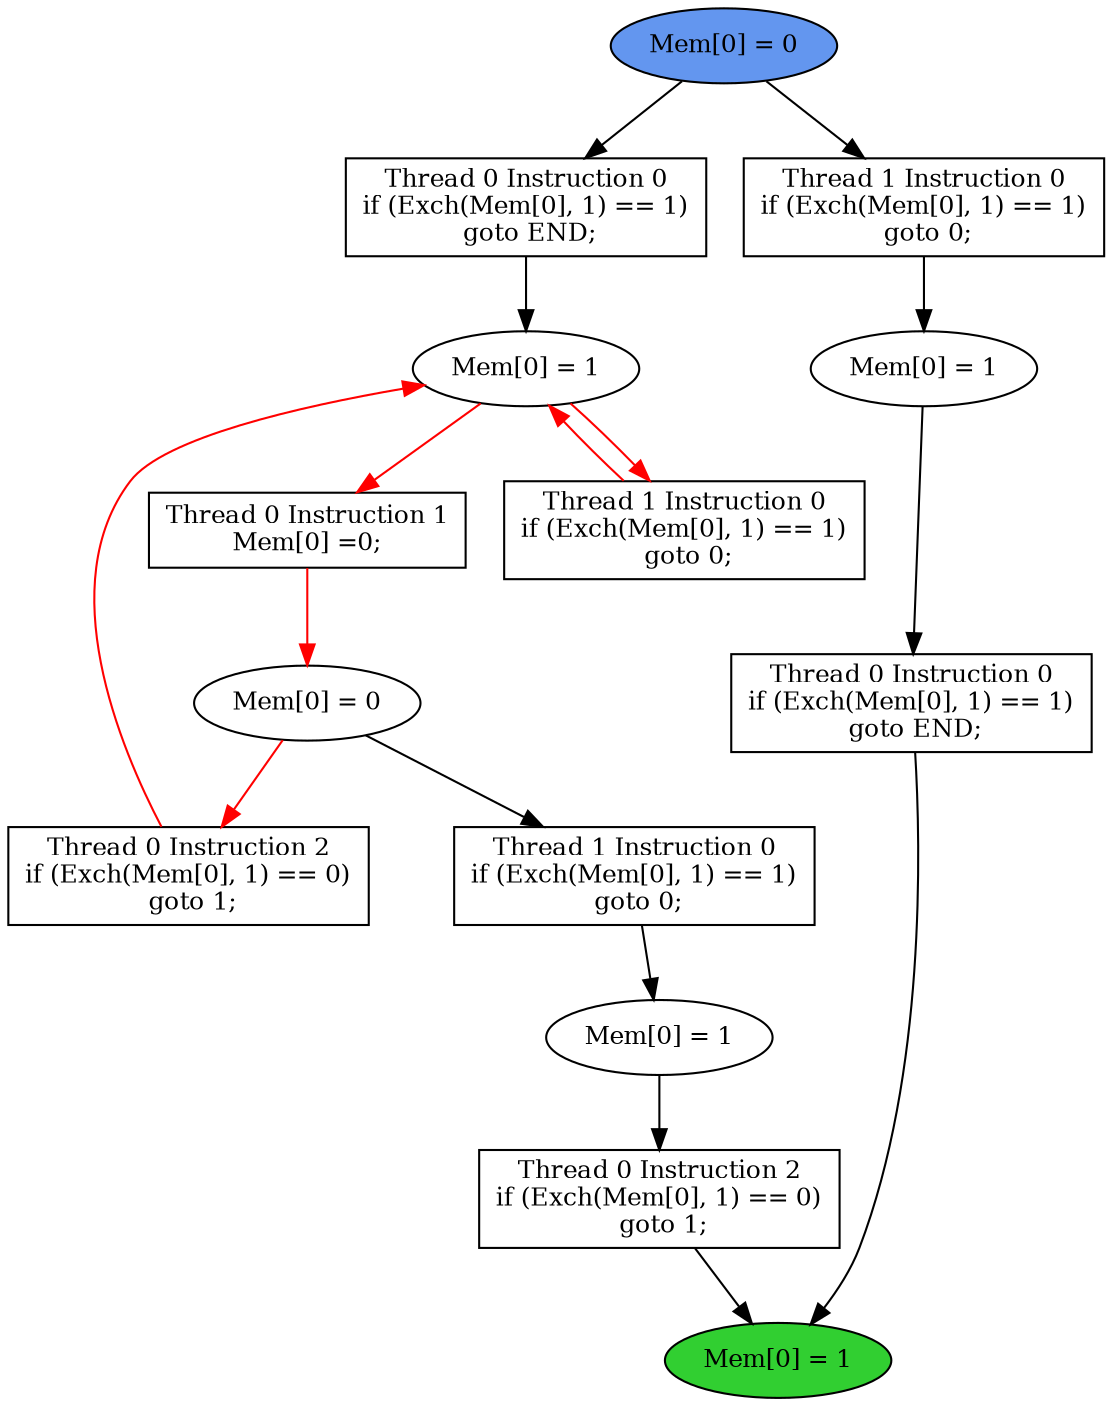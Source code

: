 digraph "graph" {
graph [fontsize=12]
node [fontsize=12]
edge [fontsize=12]
rankdir=TB;
"N13" -> "N9" [uuid = "<A0, END>", color = "#000000", fontcolor = "#ffffff", style = "solid", label = "", dir = "forward", weight = "1"]
"N22" -> "N19" [uuid = "<A1, S3>", color = "#ff0000", fontcolor = "#ffffff", style = "solid", label = "", dir = "back", weight = "1"]
"N10" -> "N9" [uuid = "<A2, END>", color = "#000000", fontcolor = "#ffffff", style = "solid", label = "", dir = "forward", weight = "1"]
"N25" -> "N22" [uuid = "<A3, S3>", color = "#000000", fontcolor = "#ffffff", style = "solid", label = "", dir = "forward", weight = "1"]
"N21" -> "N20" [uuid = "<A4, S2>", color = "#ff0000", fontcolor = "#ffffff", style = "solid", label = "", dir = "forward", weight = "1"]
"N15" -> "N14" [uuid = "<A5, S1>", color = "#000000", fontcolor = "#ffffff", style = "solid", label = "", dir = "forward", weight = "1"]
"N12" -> "N11" [uuid = "<A6, S0>", color = "#000000", fontcolor = "#ffffff", style = "solid", label = "", dir = "forward", weight = "1"]
"N22" -> "N18" [uuid = "<A7, S3>", color = "#ff0000", fontcolor = "#ffffff", style = "solid", label = "", dir = "back", weight = "1"]
"N14" -> "N13" [uuid = "<A0, S1>", color = "#000000", fontcolor = "#ffffff", style = "solid", label = "", dir = "forward", weight = "1"]
"N20" -> "N19" [uuid = "<A1, S2>", color = "#ff0000", fontcolor = "#ffffff", style = "solid", label = "", dir = "forward", weight = "1"]
"N11" -> "N10" [uuid = "<A2, S0>", color = "#000000", fontcolor = "#ffffff", style = "solid", label = "", dir = "forward", weight = "1"]
"N26" -> "N25" [uuid = "<A3, START>", color = "#000000", fontcolor = "#ffffff", style = "solid", label = "", dir = "forward", weight = "1"]
"N22" -> "N21" [uuid = "<A4, S3>", color = "#ff0000", fontcolor = "#ffffff", style = "solid", label = "", dir = "forward", weight = "1"]
"N20" -> "N15" [uuid = "<A5, S2>", color = "#000000", fontcolor = "#ffffff", style = "solid", label = "", dir = "forward", weight = "1"]
"N26" -> "N12" [uuid = "<A6, START>", color = "#000000", fontcolor = "#ffffff", style = "solid", label = "", dir = "forward", weight = "1"]
"N22" -> "N18" [uuid = "<A7, S3>", color = "#ff0000", fontcolor = "#ffffff", style = "solid", label = "", dir = "forward", weight = "1"]
"N9" [uuid="END", label="Mem[0] = 1", fillcolor = "#31cf31", fontcolor = "#000000", shape = "ellipse", style = "filled, solid"]
"N10" [uuid="A2", label="Thread 0 Instruction 0
if (Exch(Mem[0], 1) == 1)
 goto END;", fillcolor = "#ffffff", fontcolor = "#000000", shape = "box", style = "filled, solid"]
"N11" [uuid="S0", label="Mem[0] = 1", fillcolor = "#ffffff", fontcolor = "#000000", shape = "ellipse", style = "filled, solid"]
"N12" [uuid="A6", label="Thread 1 Instruction 0
if (Exch(Mem[0], 1) == 1)
 goto 0;", fillcolor = "#ffffff", fontcolor = "#000000", shape = "box", style = "filled, solid"]
"N13" [uuid="A0", label="Thread 0 Instruction 2
if (Exch(Mem[0], 1) == 0)
 goto 1;", fillcolor = "#ffffff", fontcolor = "#000000", shape = "box", style = "filled, solid"]
"N14" [uuid="S1", label="Mem[0] = 1", fillcolor = "#ffffff", fontcolor = "#000000", shape = "ellipse", style = "filled, solid"]
"N15" [uuid="A5", label="Thread 1 Instruction 0
if (Exch(Mem[0], 1) == 1)
 goto 0;", fillcolor = "#ffffff", fontcolor = "#000000", shape = "box", style = "filled, solid"]
"N18" [uuid="A7", label="Thread 1 Instruction 0
if (Exch(Mem[0], 1) == 1)
 goto 0;", fillcolor = "#ffffff", fontcolor = "#000000", shape = "box", style = "filled, solid"]
"N19" [uuid="A1", label="Thread 0 Instruction 2
if (Exch(Mem[0], 1) == 0)
 goto 1;", fillcolor = "#ffffff", fontcolor = "#000000", shape = "box", style = "filled, solid"]
"N20" [uuid="S2", label="Mem[0] = 0", fillcolor = "#ffffff", fontcolor = "#000000", shape = "ellipse", style = "filled, solid"]
"N21" [uuid="A4", label="Thread 0 Instruction 1
Mem[0] =0;", fillcolor = "#ffffff", fontcolor = "#000000", shape = "box", style = "filled, solid"]
"N22" [uuid="S3", label="Mem[0] = 1", fillcolor = "#ffffff", fontcolor = "#000000", shape = "ellipse", style = "filled, solid"]
"N25" [uuid="A3", label="Thread 0 Instruction 0
if (Exch(Mem[0], 1) == 1)
 goto END;", fillcolor = "#ffffff", fontcolor = "#000000", shape = "box", style = "filled, solid"]
"N26" [uuid="START", label="Mem[0] = 0", fillcolor = "#6396ef", fontcolor = "#000000", shape = "ellipse", style = "filled, solid"]
}